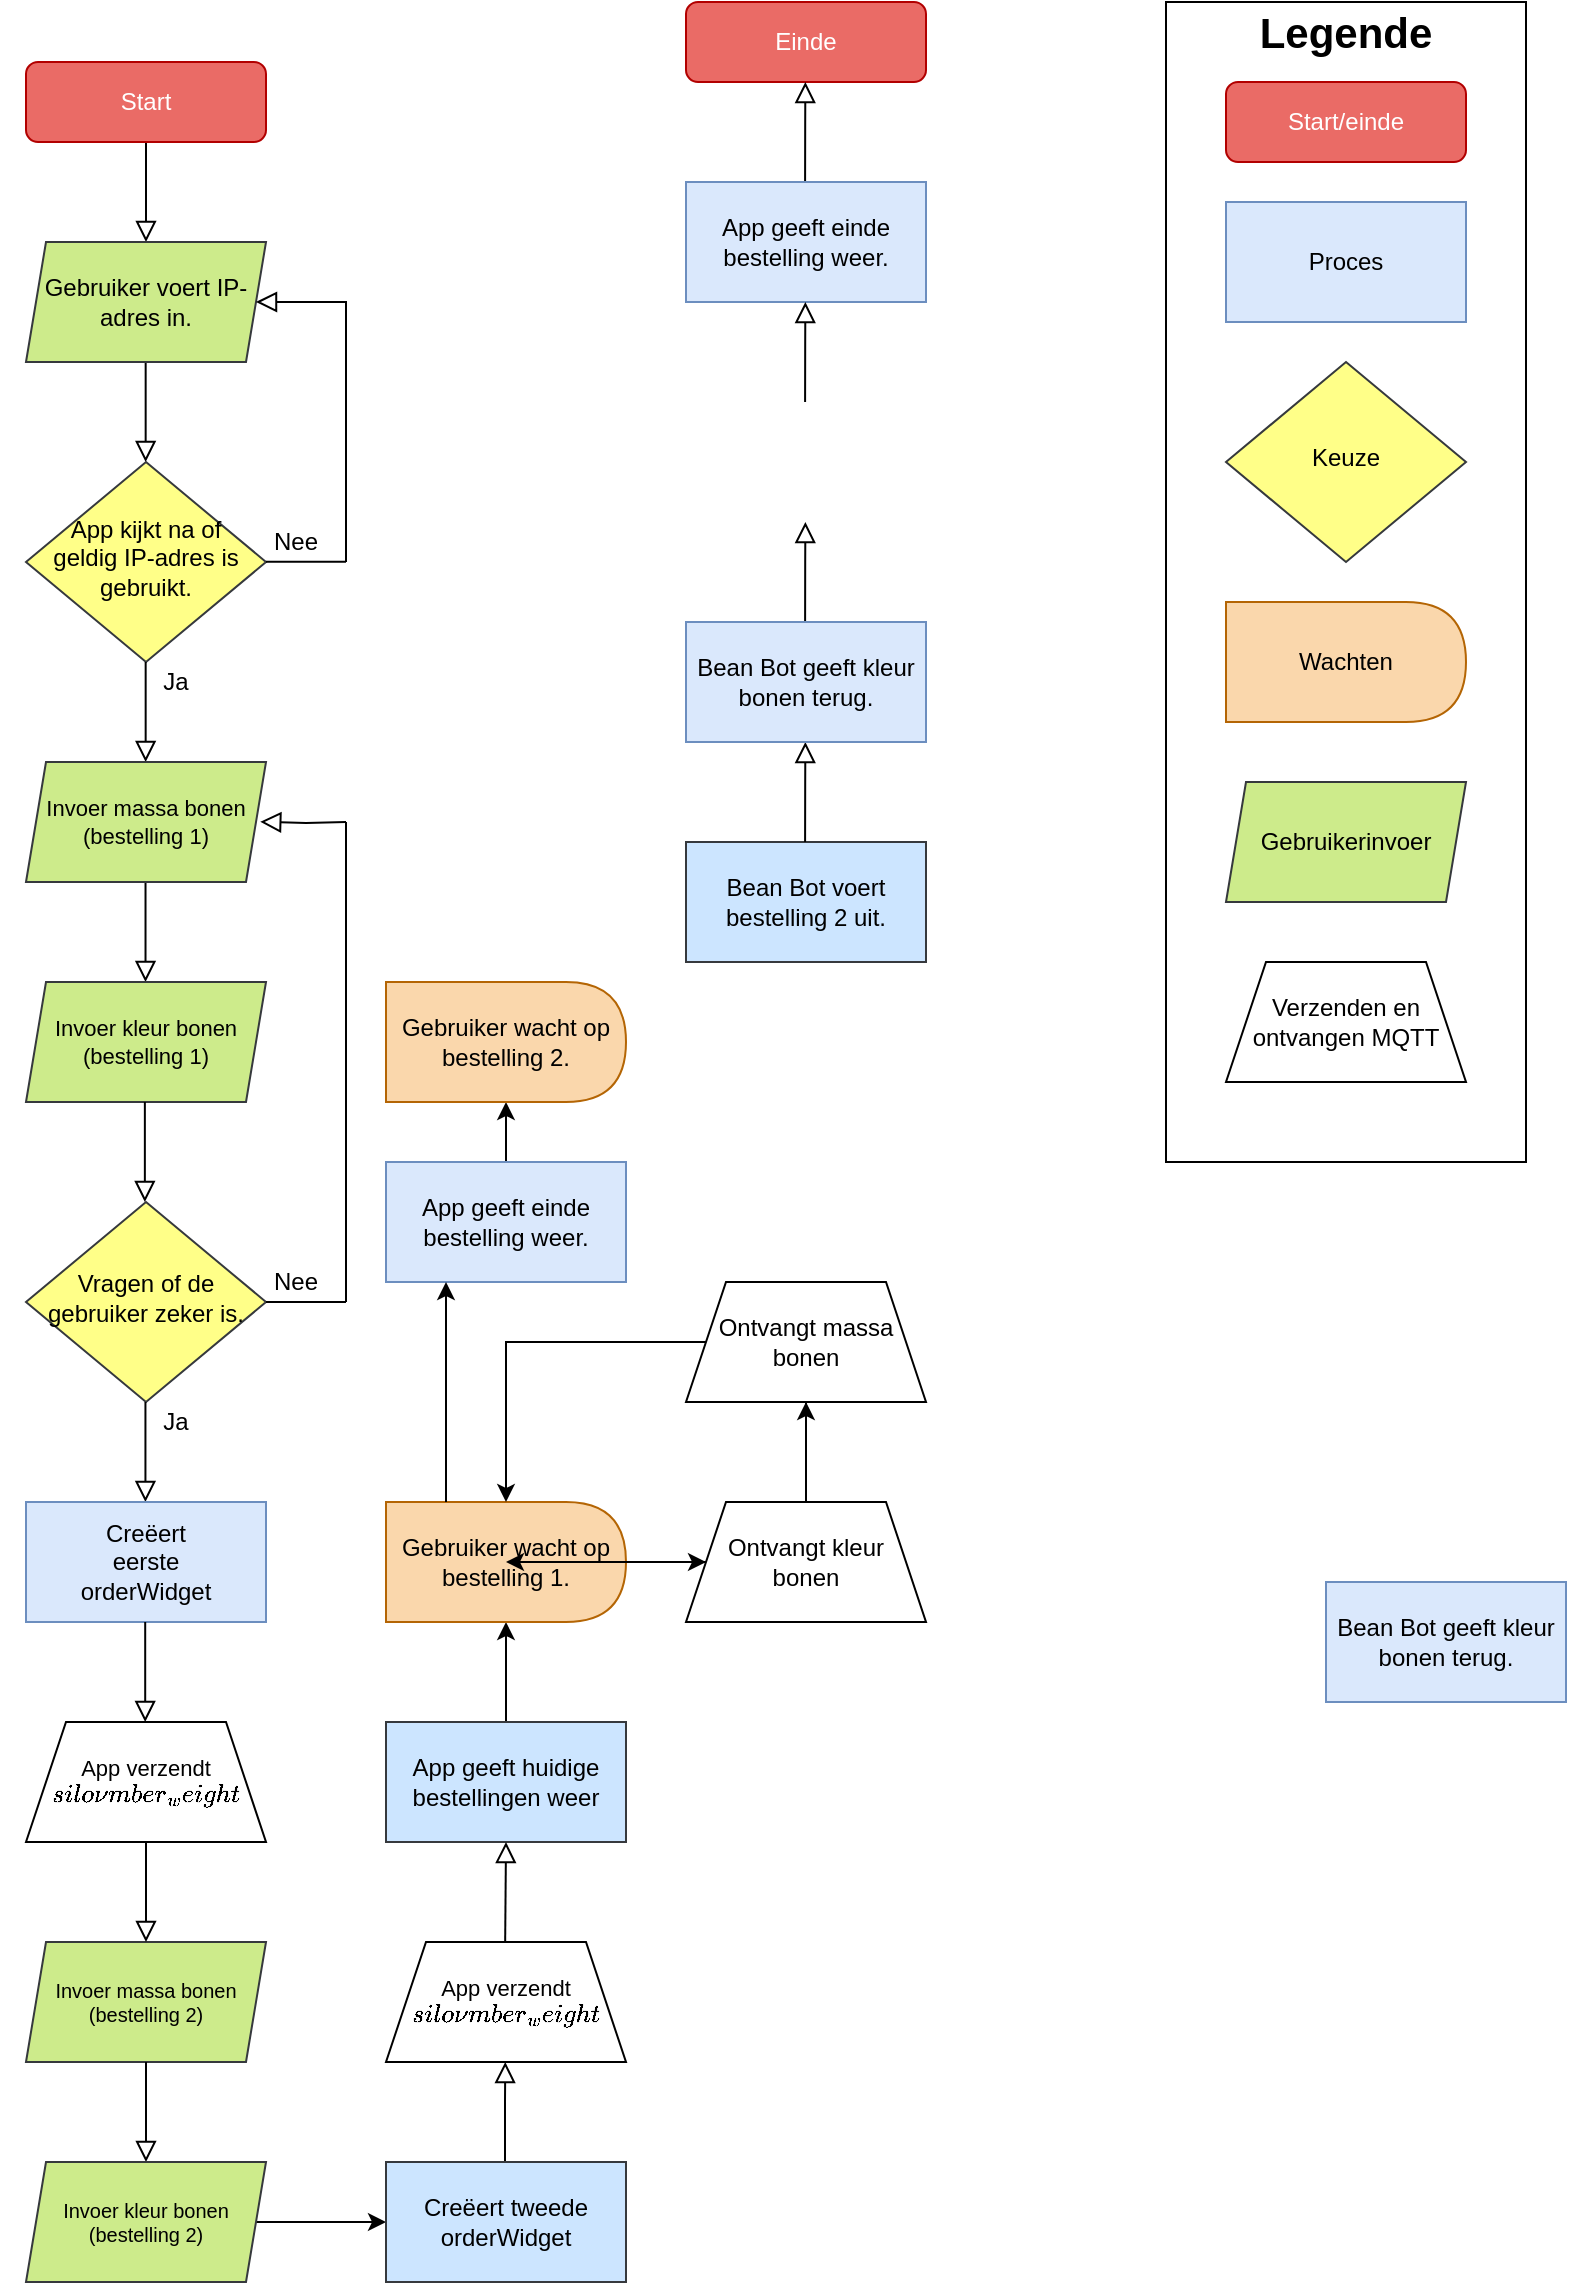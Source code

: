 <mxfile version="18.0.1" type="device"><diagram id="C5RBs43oDa-KdzZeNtuy" name="Page-1"><mxGraphModel dx="981" dy="606" grid="1" gridSize="10" guides="1" tooltips="1" connect="1" arrows="1" fold="1" page="1" pageScale="1" pageWidth="827" pageHeight="1169" math="0" shadow="0"><root><mxCell id="WIyWlLk6GJQsqaUBKTNV-0"/><mxCell id="WIyWlLk6GJQsqaUBKTNV-1" parent="WIyWlLk6GJQsqaUBKTNV-0"/><mxCell id="PTusbFiK8xN6PxlrpfG6-51" value="" style="rounded=0;whiteSpace=wrap;html=1;fontSize=12;fillColor=none;" parent="WIyWlLk6GJQsqaUBKTNV-1" vertex="1"><mxGeometry x="610" y="50" width="180" height="580" as="geometry"/></mxCell><mxCell id="WIyWlLk6GJQsqaUBKTNV-2" value="" style="rounded=0;html=1;jettySize=auto;orthogonalLoop=1;fontSize=11;endArrow=block;endFill=0;endSize=8;strokeWidth=1;shadow=0;labelBackgroundColor=none;edgeStyle=orthogonalEdgeStyle;" parent="WIyWlLk6GJQsqaUBKTNV-1" source="WIyWlLk6GJQsqaUBKTNV-3" edge="1"><mxGeometry relative="1" as="geometry"><mxPoint x="100" y="170" as="targetPoint"/></mxGeometry></mxCell><mxCell id="WIyWlLk6GJQsqaUBKTNV-3" value="&lt;div&gt;Start&lt;/div&gt;" style="rounded=1;whiteSpace=wrap;html=1;fontSize=12;glass=0;strokeWidth=1;shadow=0;fillColor=#EA6B66;strokeColor=#B20000;fontColor=#ffffff;" parent="WIyWlLk6GJQsqaUBKTNV-1" vertex="1"><mxGeometry x="40" y="80" width="120" height="40" as="geometry"/></mxCell><mxCell id="PTusbFiK8xN6PxlrpfG6-12" value="" style="rounded=0;html=1;jettySize=auto;orthogonalLoop=1;fontSize=11;endArrow=block;endFill=0;endSize=8;strokeWidth=1;shadow=0;labelBackgroundColor=none;edgeStyle=orthogonalEdgeStyle;" parent="WIyWlLk6GJQsqaUBKTNV-1" edge="1"><mxGeometry relative="1" as="geometry"><mxPoint x="99.83" y="230" as="sourcePoint"/><mxPoint x="99.83" y="280" as="targetPoint"/></mxGeometry></mxCell><mxCell id="PTusbFiK8xN6PxlrpfG6-14" value="" style="rounded=0;html=1;jettySize=auto;orthogonalLoop=1;fontSize=11;endArrow=block;endFill=0;endSize=8;strokeWidth=1;shadow=0;labelBackgroundColor=none;edgeStyle=orthogonalEdgeStyle;" parent="WIyWlLk6GJQsqaUBKTNV-1" edge="1"><mxGeometry relative="1" as="geometry"><mxPoint x="99.76" y="490.0" as="sourcePoint"/><mxPoint x="99.76" y="540.0" as="targetPoint"/></mxGeometry></mxCell><mxCell id="PTusbFiK8xN6PxlrpfG6-15" value="&lt;div&gt;Vragen of de gebruiker zeker is.&lt;/div&gt;" style="rhombus;whiteSpace=wrap;html=1;shadow=0;fontFamily=Helvetica;fontSize=12;align=center;strokeWidth=1;spacing=6;spacingTop=-4;fillColor=#ffff88;strokeColor=#36393d;" parent="WIyWlLk6GJQsqaUBKTNV-1" vertex="1"><mxGeometry x="40" y="650" width="120" height="100" as="geometry"/></mxCell><mxCell id="PTusbFiK8xN6PxlrpfG6-19" value="" style="endArrow=none;html=1;rounded=0;" parent="WIyWlLk6GJQsqaUBKTNV-1" edge="1"><mxGeometry width="50" height="50" relative="1" as="geometry"><mxPoint x="200" y="700" as="sourcePoint"/><mxPoint x="200" y="460" as="targetPoint"/></mxGeometry></mxCell><mxCell id="PTusbFiK8xN6PxlrpfG6-21" value="" style="endArrow=none;html=1;rounded=0;exitX=1;exitY=0.5;exitDx=0;exitDy=0;" parent="WIyWlLk6GJQsqaUBKTNV-1" source="PTusbFiK8xN6PxlrpfG6-15" edge="1"><mxGeometry width="50" height="50" relative="1" as="geometry"><mxPoint x="220" y="690" as="sourcePoint"/><mxPoint x="200" y="700" as="targetPoint"/></mxGeometry></mxCell><mxCell id="PTusbFiK8xN6PxlrpfG6-22" value="Nee" style="text;html=1;strokeColor=none;fillColor=none;align=center;verticalAlign=middle;whiteSpace=wrap;rounded=0;fontSize=12;" parent="WIyWlLk6GJQsqaUBKTNV-1" vertex="1"><mxGeometry x="160" y="680" width="30" height="20" as="geometry"/></mxCell><mxCell id="PTusbFiK8xN6PxlrpfG6-24" value="Ja" style="text;html=1;strokeColor=none;fillColor=none;align=center;verticalAlign=middle;whiteSpace=wrap;rounded=0;fontSize=12;" parent="WIyWlLk6GJQsqaUBKTNV-1" vertex="1"><mxGeometry x="100" y="750" width="30" height="20" as="geometry"/></mxCell><mxCell id="PTusbFiK8xN6PxlrpfG6-25" value="" style="rounded=0;html=1;jettySize=auto;orthogonalLoop=1;fontSize=11;endArrow=block;endFill=0;endSize=8;strokeWidth=1;shadow=0;labelBackgroundColor=none;edgeStyle=orthogonalEdgeStyle;" parent="WIyWlLk6GJQsqaUBKTNV-1" edge="1"><mxGeometry relative="1" as="geometry"><mxPoint x="99.72" y="750.0" as="sourcePoint"/><mxPoint x="99.72" y="800.0" as="targetPoint"/></mxGeometry></mxCell><mxCell id="2f5u6mLrYmOUPmgEwHp_-6" value="" style="edgeStyle=orthogonalEdgeStyle;rounded=0;orthogonalLoop=1;jettySize=auto;html=1;fontSize=12;" edge="1" parent="WIyWlLk6GJQsqaUBKTNV-1" source="PTusbFiK8xN6PxlrpfG6-26" target="PTusbFiK8xN6PxlrpfG6-39"><mxGeometry relative="1" as="geometry"/></mxCell><mxCell id="PTusbFiK8xN6PxlrpfG6-26" value="App geeft huidige bestellingen weer" style="rounded=0;whiteSpace=wrap;html=1;fillColor=#cce5ff;strokeColor=#36393d;" parent="WIyWlLk6GJQsqaUBKTNV-1" vertex="1"><mxGeometry x="220" y="910" width="120" height="60" as="geometry"/></mxCell><mxCell id="PTusbFiK8xN6PxlrpfG6-28" value="App kijkt na of geldig IP-adres is gebruikt." style="rhombus;whiteSpace=wrap;html=1;shadow=0;fontFamily=Helvetica;fontSize=12;align=center;strokeWidth=1;spacing=6;spacingTop=-4;fillColor=#ffff88;strokeColor=#36393d;" parent="WIyWlLk6GJQsqaUBKTNV-1" vertex="1"><mxGeometry x="40" y="280" width="120" height="100" as="geometry"/></mxCell><mxCell id="PTusbFiK8xN6PxlrpfG6-30" value="" style="endArrow=none;html=1;rounded=0;exitX=1;exitY=0.5;exitDx=0;exitDy=0;" parent="WIyWlLk6GJQsqaUBKTNV-1" edge="1"><mxGeometry width="50" height="50" relative="1" as="geometry"><mxPoint x="160" y="329.83" as="sourcePoint"/><mxPoint x="200" y="329.83" as="targetPoint"/></mxGeometry></mxCell><mxCell id="PTusbFiK8xN6PxlrpfG6-31" value="" style="endArrow=none;html=1;rounded=0;" parent="WIyWlLk6GJQsqaUBKTNV-1" edge="1"><mxGeometry width="50" height="50" relative="1" as="geometry"><mxPoint x="200" y="330" as="sourcePoint"/><mxPoint x="200" y="210" as="targetPoint"/></mxGeometry></mxCell><mxCell id="PTusbFiK8xN6PxlrpfG6-33" value="Nee" style="text;html=1;strokeColor=none;fillColor=none;align=center;verticalAlign=middle;whiteSpace=wrap;rounded=0;fontSize=12;" parent="WIyWlLk6GJQsqaUBKTNV-1" vertex="1"><mxGeometry x="160" y="310" width="30" height="20" as="geometry"/></mxCell><mxCell id="PTusbFiK8xN6PxlrpfG6-34" value="" style="rounded=0;html=1;jettySize=auto;orthogonalLoop=1;fontSize=11;endArrow=block;endFill=0;endSize=8;strokeWidth=1;shadow=0;labelBackgroundColor=none;edgeStyle=orthogonalEdgeStyle;" parent="WIyWlLk6GJQsqaUBKTNV-1" edge="1"><mxGeometry relative="1" as="geometry"><mxPoint x="99.83" y="380.0" as="sourcePoint"/><mxPoint x="99.83" y="430.0" as="targetPoint"/></mxGeometry></mxCell><mxCell id="PTusbFiK8xN6PxlrpfG6-35" value="Ja" style="text;html=1;strokeColor=none;fillColor=none;align=center;verticalAlign=middle;whiteSpace=wrap;rounded=0;fontSize=12;" parent="WIyWlLk6GJQsqaUBKTNV-1" vertex="1"><mxGeometry x="100" y="380" width="30" height="20" as="geometry"/></mxCell><mxCell id="2f5u6mLrYmOUPmgEwHp_-5" value="" style="edgeStyle=orthogonalEdgeStyle;rounded=0;orthogonalLoop=1;jettySize=auto;html=1;fontSize=12;" edge="1" parent="WIyWlLk6GJQsqaUBKTNV-1" source="PTusbFiK8xN6PxlrpfG6-39" target="2f5u6mLrYmOUPmgEwHp_-3"><mxGeometry relative="1" as="geometry"/></mxCell><mxCell id="PTusbFiK8xN6PxlrpfG6-39" value="Gebruiker wacht op bestelling 1." style="shape=delay;whiteSpace=wrap;html=1;fontSize=12;fillColor=#fad7ac;strokeColor=#b46504;" parent="WIyWlLk6GJQsqaUBKTNV-1" vertex="1"><mxGeometry x="220" y="800" width="120" height="60" as="geometry"/></mxCell><mxCell id="PTusbFiK8xN6PxlrpfG6-52" value="Start/einde" style="rounded=1;whiteSpace=wrap;html=1;fontSize=12;glass=0;strokeWidth=1;shadow=0;fillColor=#EA6B66;strokeColor=#B20000;fontColor=#ffffff;" parent="WIyWlLk6GJQsqaUBKTNV-1" vertex="1"><mxGeometry x="640" y="90" width="120" height="40" as="geometry"/></mxCell><mxCell id="PTusbFiK8xN6PxlrpfG6-53" value="&lt;div style=&quot;font-size: 21px;&quot;&gt;Legende&lt;/div&gt;" style="text;html=1;strokeColor=none;fillColor=none;align=center;verticalAlign=middle;whiteSpace=wrap;rounded=0;fontSize=21;fontStyle=1" parent="WIyWlLk6GJQsqaUBKTNV-1" vertex="1"><mxGeometry x="645" y="50" width="110" height="30" as="geometry"/></mxCell><mxCell id="PTusbFiK8xN6PxlrpfG6-54" value="&lt;div&gt;Proces&lt;/div&gt;" style="rounded=0;whiteSpace=wrap;html=1;fillColor=#dae8fc;strokeColor=#6c8ebf;" parent="WIyWlLk6GJQsqaUBKTNV-1" vertex="1"><mxGeometry x="640" y="150" width="120" height="60" as="geometry"/></mxCell><mxCell id="PTusbFiK8xN6PxlrpfG6-55" value="Keuze" style="rhombus;whiteSpace=wrap;html=1;shadow=0;fontFamily=Helvetica;fontSize=12;align=center;strokeWidth=1;spacing=6;spacingTop=-4;fillColor=#ffff88;strokeColor=#36393d;" parent="WIyWlLk6GJQsqaUBKTNV-1" vertex="1"><mxGeometry x="640" y="230" width="120" height="100" as="geometry"/></mxCell><mxCell id="PTusbFiK8xN6PxlrpfG6-56" value="Wachten" style="shape=delay;whiteSpace=wrap;html=1;fontSize=12;fillColor=#fad7ac;strokeColor=#b46504;" parent="WIyWlLk6GJQsqaUBKTNV-1" vertex="1"><mxGeometry x="640" y="350" width="120" height="60" as="geometry"/></mxCell><mxCell id="PTusbFiK8xN6PxlrpfG6-58" value="Einde" style="rounded=1;whiteSpace=wrap;html=1;fontSize=12;glass=0;strokeWidth=1;shadow=0;fillColor=#EA6B66;strokeColor=#B20000;fontColor=#ffffff;" parent="WIyWlLk6GJQsqaUBKTNV-1" vertex="1"><mxGeometry x="370" y="50" width="120" height="40" as="geometry"/></mxCell><mxCell id="PTusbFiK8xN6PxlrpfG6-60" value="Gebruiker voert IP-adres in." style="shape=parallelogram;perimeter=parallelogramPerimeter;whiteSpace=wrap;html=1;fixedSize=1;fontSize=12;fillColor=#cdeb8b;size=10;strokeColor=#36393d;" parent="WIyWlLk6GJQsqaUBKTNV-1" vertex="1"><mxGeometry x="40" y="170" width="120" height="60" as="geometry"/></mxCell><mxCell id="PTusbFiK8xN6PxlrpfG6-61" value="" style="rounded=0;html=1;jettySize=auto;orthogonalLoop=1;fontSize=11;endArrow=block;endFill=0;endSize=8;strokeWidth=1;shadow=0;labelBackgroundColor=none;edgeStyle=orthogonalEdgeStyle;entryX=1;entryY=0.5;entryDx=0;entryDy=0;" parent="WIyWlLk6GJQsqaUBKTNV-1" target="PTusbFiK8xN6PxlrpfG6-60" edge="1"><mxGeometry relative="1" as="geometry"><mxPoint x="200" y="210" as="sourcePoint"/><mxPoint x="174.83" y="230" as="targetPoint"/><Array as="points"><mxPoint x="200" y="200"/></Array></mxGeometry></mxCell><mxCell id="PTusbFiK8xN6PxlrpfG6-62" value="Gebruikerinvoer" style="shape=parallelogram;perimeter=parallelogramPerimeter;whiteSpace=wrap;html=1;fixedSize=1;fontSize=12;fillColor=#cdeb8b;size=10;strokeColor=#36393d;" parent="WIyWlLk6GJQsqaUBKTNV-1" vertex="1"><mxGeometry x="640" y="440" width="120" height="60" as="geometry"/></mxCell><mxCell id="PTusbFiK8xN6PxlrpfG6-63" value="Invoer massa bonen (bestelling 1)" style="shape=parallelogram;perimeter=parallelogramPerimeter;whiteSpace=wrap;html=1;fixedSize=1;fontSize=11;fillColor=#cdeb8b;size=10;strokeColor=#36393d;" parent="WIyWlLk6GJQsqaUBKTNV-1" vertex="1"><mxGeometry x="40" y="430" width="120" height="60" as="geometry"/></mxCell><mxCell id="PTusbFiK8xN6PxlrpfG6-64" value="" style="rounded=0;html=1;jettySize=auto;orthogonalLoop=1;fontSize=11;endArrow=block;endFill=0;endSize=8;strokeWidth=1;shadow=0;labelBackgroundColor=none;edgeStyle=orthogonalEdgeStyle;entryX=0.976;entryY=0.498;entryDx=0;entryDy=0;entryPerimeter=0;" parent="WIyWlLk6GJQsqaUBKTNV-1" target="PTusbFiK8xN6PxlrpfG6-63" edge="1"><mxGeometry relative="1" as="geometry"><mxPoint x="200" y="460" as="sourcePoint"/><mxPoint x="174.86" y="470" as="targetPoint"/></mxGeometry></mxCell><mxCell id="PTusbFiK8xN6PxlrpfG6-65" value="&lt;div style=&quot;font-size: 11px;&quot;&gt;Invoer kleur bonen (bestelling 1)&lt;br style=&quot;font-size: 11px;&quot;&gt;&lt;/div&gt;" style="shape=parallelogram;perimeter=parallelogramPerimeter;whiteSpace=wrap;html=1;fixedSize=1;fontSize=11;fillColor=#cdeb8b;size=10;strokeColor=#36393d;" parent="WIyWlLk6GJQsqaUBKTNV-1" vertex="1"><mxGeometry x="40" y="540" width="120" height="60" as="geometry"/></mxCell><mxCell id="PTusbFiK8xN6PxlrpfG6-66" value="" style="rounded=0;html=1;jettySize=auto;orthogonalLoop=1;fontSize=11;endArrow=block;endFill=0;endSize=8;strokeWidth=1;shadow=0;labelBackgroundColor=none;edgeStyle=orthogonalEdgeStyle;" parent="WIyWlLk6GJQsqaUBKTNV-1" edge="1"><mxGeometry relative="1" as="geometry"><mxPoint x="99.43" y="600.0" as="sourcePoint"/><mxPoint x="99.43" y="650.0" as="targetPoint"/></mxGeometry></mxCell><mxCell id="Cv3Y5a6DwEyq6Bcdhu72-0" value="&amp;nbsp;" style="text;whiteSpace=wrap;html=1;" parent="WIyWlLk6GJQsqaUBKTNV-1" vertex="1"><mxGeometry x="520" y="400" width="30" height="30" as="geometry"/></mxCell><mxCell id="2f5u6mLrYmOUPmgEwHp_-13" value="" style="edgeStyle=orthogonalEdgeStyle;rounded=0;orthogonalLoop=1;jettySize=auto;html=1;fontSize=12;" edge="1" parent="WIyWlLk6GJQsqaUBKTNV-1" source="Cv3Y5a6DwEyq6Bcdhu72-1" target="un_rK41mLMeB7o7jjkcu-9"><mxGeometry relative="1" as="geometry"/></mxCell><mxCell id="Cv3Y5a6DwEyq6Bcdhu72-1" value="App geeft einde bestelling weer." style="rounded=0;whiteSpace=wrap;html=1;fillColor=#dae8fc;strokeColor=#6c8ebf;" parent="WIyWlLk6GJQsqaUBKTNV-1" vertex="1"><mxGeometry x="220" y="630" width="120" height="60" as="geometry"/></mxCell><mxCell id="Cv3Y5a6DwEyq6Bcdhu72-5" value="" style="rounded=0;html=1;jettySize=auto;orthogonalLoop=1;fontSize=11;endArrow=block;endFill=0;endSize=8;strokeWidth=1;shadow=0;labelBackgroundColor=none;edgeStyle=orthogonalEdgeStyle;" parent="WIyWlLk6GJQsqaUBKTNV-1" edge="1"><mxGeometry relative="1" as="geometry"><mxPoint x="279.5" y="1130" as="sourcePoint"/><mxPoint x="279.63" y="1080" as="targetPoint"/><Array as="points"><mxPoint x="279.63" y="1100"/><mxPoint x="279.63" y="1100"/></Array></mxGeometry></mxCell><mxCell id="Cv3Y5a6DwEyq6Bcdhu72-12" value="" style="rounded=0;html=1;jettySize=auto;orthogonalLoop=1;fontSize=11;endArrow=block;endFill=0;endSize=8;strokeWidth=1;shadow=0;labelBackgroundColor=none;edgeStyle=orthogonalEdgeStyle;" parent="WIyWlLk6GJQsqaUBKTNV-1" edge="1"><mxGeometry relative="1" as="geometry"><mxPoint x="429.55" y="140" as="sourcePoint"/><mxPoint x="429.68" y="90" as="targetPoint"/><Array as="points"><mxPoint x="429.68" y="110"/><mxPoint x="429.68" y="110"/></Array></mxGeometry></mxCell><mxCell id="un_rK41mLMeB7o7jjkcu-0" value="&lt;blockquote&gt;&lt;div&gt;Creëert eerste &lt;br&gt;&lt;/div&gt;&lt;div&gt;orderWidget&lt;/div&gt;&lt;/blockquote&gt;" style="rounded=0;whiteSpace=wrap;html=1;fillColor=#dae8fc;strokeColor=#6c8ebf;" parent="WIyWlLk6GJQsqaUBKTNV-1" vertex="1"><mxGeometry x="40" y="800" width="120" height="60" as="geometry"/></mxCell><mxCell id="MpORT3PAfFPncYW9eK5u-0" value="&lt;div&gt;Invoer massa bonen (bestelling 2)&lt;/div&gt;" style="shape=parallelogram;perimeter=parallelogramPerimeter;whiteSpace=wrap;html=1;fixedSize=1;fontSize=10;fillColor=#cdeb8b;size=10;strokeColor=#36393d;" parent="WIyWlLk6GJQsqaUBKTNV-1" vertex="1"><mxGeometry x="40" y="1020" width="120" height="60" as="geometry"/></mxCell><mxCell id="un_rK41mLMeB7o7jjkcu-4" value="" style="rounded=0;html=1;jettySize=auto;orthogonalLoop=1;fontSize=11;endArrow=block;endFill=0;endSize=8;strokeWidth=1;shadow=0;labelBackgroundColor=none;edgeStyle=orthogonalEdgeStyle;" parent="WIyWlLk6GJQsqaUBKTNV-1" edge="1"><mxGeometry relative="1" as="geometry"><mxPoint x="99.6" y="860" as="sourcePoint"/><mxPoint x="99.6" y="910" as="targetPoint"/></mxGeometry></mxCell><mxCell id="un_rK41mLMeB7o7jjkcu-5" value="" style="rounded=0;html=1;jettySize=auto;orthogonalLoop=1;fontSize=11;endArrow=block;endFill=0;endSize=8;strokeWidth=1;shadow=0;labelBackgroundColor=none;edgeStyle=orthogonalEdgeStyle;" parent="WIyWlLk6GJQsqaUBKTNV-1" edge="1"><mxGeometry relative="1" as="geometry"><mxPoint x="100.0" y="1080" as="sourcePoint"/><mxPoint x="100.0" y="1130" as="targetPoint"/></mxGeometry></mxCell><mxCell id="n_WBPQyoAKmgpqoRpzdl-1" value="" style="edgeStyle=orthogonalEdgeStyle;rounded=0;orthogonalLoop=1;jettySize=auto;html=1;" parent="WIyWlLk6GJQsqaUBKTNV-1" source="un_rK41mLMeB7o7jjkcu-6" target="n_WBPQyoAKmgpqoRpzdl-0" edge="1"><mxGeometry relative="1" as="geometry"/></mxCell><mxCell id="un_rK41mLMeB7o7jjkcu-6" value="&lt;div&gt;Invoer kleur bonen (bestelling 2)&lt;/div&gt;" style="shape=parallelogram;perimeter=parallelogramPerimeter;whiteSpace=wrap;html=1;fixedSize=1;fontSize=10;fillColor=#cdeb8b;size=10;strokeColor=#36393d;" parent="WIyWlLk6GJQsqaUBKTNV-1" vertex="1"><mxGeometry x="40" y="1130" width="120" height="60" as="geometry"/></mxCell><mxCell id="un_rK41mLMeB7o7jjkcu-9" value="Gebruiker wacht op bestelling 2." style="shape=delay;whiteSpace=wrap;html=1;fontSize=12;fillColor=#fad7ac;strokeColor=#b46504;" parent="WIyWlLk6GJQsqaUBKTNV-1" vertex="1"><mxGeometry x="220" y="540" width="120" height="60" as="geometry"/></mxCell><mxCell id="un_rK41mLMeB7o7jjkcu-11" value="" style="rounded=0;html=1;jettySize=auto;orthogonalLoop=1;fontSize=11;endArrow=block;endFill=0;endSize=8;strokeWidth=1;shadow=0;labelBackgroundColor=none;edgeStyle=orthogonalEdgeStyle;" parent="WIyWlLk6GJQsqaUBKTNV-1" edge="1"><mxGeometry relative="1" as="geometry"><mxPoint x="429.56" y="360" as="sourcePoint"/><mxPoint x="429.69" y="310" as="targetPoint"/><Array as="points"><mxPoint x="429.69" y="330"/><mxPoint x="429.69" y="330"/></Array></mxGeometry></mxCell><mxCell id="un_rK41mLMeB7o7jjkcu-12" value="App geeft einde bestelling weer." style="rounded=0;whiteSpace=wrap;html=1;fillColor=#dae8fc;strokeColor=#6c8ebf;" parent="WIyWlLk6GJQsqaUBKTNV-1" vertex="1"><mxGeometry x="370" y="140" width="120" height="60" as="geometry"/></mxCell><mxCell id="un_rK41mLMeB7o7jjkcu-13" value="Bean Bot geeft kleur bonen terug." style="rounded=0;whiteSpace=wrap;html=1;fillColor=#dae8fc;strokeColor=#6c8ebf;" parent="WIyWlLk6GJQsqaUBKTNV-1" vertex="1"><mxGeometry x="690" y="840" width="120" height="60" as="geometry"/></mxCell><mxCell id="un_rK41mLMeB7o7jjkcu-14" value="" style="rounded=0;html=1;jettySize=auto;orthogonalLoop=1;fontSize=11;endArrow=block;endFill=0;endSize=8;strokeWidth=1;shadow=0;labelBackgroundColor=none;edgeStyle=orthogonalEdgeStyle;entryX=0.5;entryY=1;entryDx=0;entryDy=0;" parent="WIyWlLk6GJQsqaUBKTNV-1" edge="1" target="PTusbFiK8xN6PxlrpfG6-26"><mxGeometry relative="1" as="geometry"><mxPoint x="279.5" y="1030" as="sourcePoint"/><mxPoint x="279.63" y="980" as="targetPoint"/><Array as="points"/></mxGeometry></mxCell><mxCell id="un_rK41mLMeB7o7jjkcu-15" value="&lt;div&gt;Bean Bot voert bestelling 2 uit.&lt;/div&gt;" style="rounded=0;whiteSpace=wrap;html=1;fillColor=#cce5ff;strokeColor=#36393d;" parent="WIyWlLk6GJQsqaUBKTNV-1" vertex="1"><mxGeometry x="370" y="470" width="120" height="60" as="geometry"/></mxCell><mxCell id="un_rK41mLMeB7o7jjkcu-16" value="" style="rounded=0;html=1;jettySize=auto;orthogonalLoop=1;fontSize=11;endArrow=block;endFill=0;endSize=8;strokeWidth=1;shadow=0;labelBackgroundColor=none;edgeStyle=orthogonalEdgeStyle;" parent="WIyWlLk6GJQsqaUBKTNV-1" edge="1"><mxGeometry relative="1" as="geometry"><mxPoint x="429.55" y="470" as="sourcePoint"/><mxPoint x="429.68" y="420" as="targetPoint"/><Array as="points"><mxPoint x="429.68" y="440"/><mxPoint x="429.68" y="440"/></Array></mxGeometry></mxCell><mxCell id="un_rK41mLMeB7o7jjkcu-18" value="" style="rounded=0;html=1;jettySize=auto;orthogonalLoop=1;fontSize=11;endArrow=block;endFill=0;endSize=8;strokeWidth=1;shadow=0;labelBackgroundColor=none;edgeStyle=orthogonalEdgeStyle;" parent="WIyWlLk6GJQsqaUBKTNV-1" edge="1"><mxGeometry relative="1" as="geometry"><mxPoint x="429.55" y="250" as="sourcePoint"/><mxPoint x="429.68" y="200" as="targetPoint"/><Array as="points"><mxPoint x="429.68" y="220"/><mxPoint x="429.68" y="220"/></Array></mxGeometry></mxCell><mxCell id="un_rK41mLMeB7o7jjkcu-19" value="Bean Bot geeft kleur bonen terug." style="rounded=0;whiteSpace=wrap;html=1;fillColor=#dae8fc;strokeColor=#6c8ebf;" parent="WIyWlLk6GJQsqaUBKTNV-1" vertex="1"><mxGeometry x="370" y="360" width="120" height="60" as="geometry"/></mxCell><mxCell id="n_WBPQyoAKmgpqoRpzdl-0" value="&lt;div&gt;Creëert tweede orderWidget&lt;/div&gt;" style="rounded=0;whiteSpace=wrap;html=1;fillColor=#cce5ff;strokeColor=#36393d;" parent="WIyWlLk6GJQsqaUBKTNV-1" vertex="1"><mxGeometry x="220" y="1130" width="120" height="60" as="geometry"/></mxCell><mxCell id="iQKQJf-sv5zjnaQBTVBI-0" value="Verzenden en ontvangen MQTT" style="shape=trapezoid;perimeter=trapezoidPerimeter;whiteSpace=wrap;html=1;fixedSize=1;" parent="WIyWlLk6GJQsqaUBKTNV-1" vertex="1"><mxGeometry x="640" y="530" width="120" height="60" as="geometry"/></mxCell><mxCell id="iQKQJf-sv5zjnaQBTVBI-1" value="App verzendt `silonumber_weight`" style="shape=trapezoid;perimeter=trapezoidPerimeter;whiteSpace=wrap;html=1;fixedSize=1;fontSize=11;" parent="WIyWlLk6GJQsqaUBKTNV-1" vertex="1"><mxGeometry x="40" y="910" width="120" height="60" as="geometry"/></mxCell><mxCell id="iQKQJf-sv5zjnaQBTVBI-3" value="" style="rounded=0;html=1;jettySize=auto;orthogonalLoop=1;fontSize=11;endArrow=block;endFill=0;endSize=8;strokeWidth=1;shadow=0;labelBackgroundColor=none;edgeStyle=orthogonalEdgeStyle;" parent="WIyWlLk6GJQsqaUBKTNV-1" edge="1"><mxGeometry relative="1" as="geometry"><mxPoint x="100.0" y="970" as="sourcePoint"/><mxPoint x="100.0" y="1020" as="targetPoint"/></mxGeometry></mxCell><mxCell id="2f5u6mLrYmOUPmgEwHp_-1" value="App verzendt `silonumber_weight`" style="shape=trapezoid;perimeter=trapezoidPerimeter;whiteSpace=wrap;html=1;fixedSize=1;fontSize=11;" vertex="1" parent="WIyWlLk6GJQsqaUBKTNV-1"><mxGeometry x="220" y="1020" width="120" height="60" as="geometry"/></mxCell><mxCell id="2f5u6mLrYmOUPmgEwHp_-8" value="" style="edgeStyle=orthogonalEdgeStyle;rounded=0;orthogonalLoop=1;jettySize=auto;html=1;fontSize=12;" edge="1" parent="WIyWlLk6GJQsqaUBKTNV-1" source="2f5u6mLrYmOUPmgEwHp_-3" target="2f5u6mLrYmOUPmgEwHp_-7"><mxGeometry relative="1" as="geometry"/></mxCell><mxCell id="2f5u6mLrYmOUPmgEwHp_-15" value="" style="edgeStyle=orthogonalEdgeStyle;rounded=0;orthogonalLoop=1;jettySize=auto;html=1;fontSize=12;" edge="1" parent="WIyWlLk6GJQsqaUBKTNV-1" source="2f5u6mLrYmOUPmgEwHp_-3"><mxGeometry relative="1" as="geometry"><mxPoint x="430" y="720" as="targetPoint"/></mxGeometry></mxCell><mxCell id="2f5u6mLrYmOUPmgEwHp_-17" value="" style="edgeStyle=orthogonalEdgeStyle;rounded=0;orthogonalLoop=1;jettySize=auto;html=1;fontSize=12;" edge="1" parent="WIyWlLk6GJQsqaUBKTNV-1" source="2f5u6mLrYmOUPmgEwHp_-3"><mxGeometry relative="1" as="geometry"><mxPoint x="430" y="720" as="targetPoint"/></mxGeometry></mxCell><mxCell id="2f5u6mLrYmOUPmgEwHp_-19" value="" style="edgeStyle=orthogonalEdgeStyle;rounded=0;orthogonalLoop=1;jettySize=auto;html=1;fontSize=12;" edge="1" parent="WIyWlLk6GJQsqaUBKTNV-1" source="2f5u6mLrYmOUPmgEwHp_-3"><mxGeometry relative="1" as="geometry"><mxPoint x="280" y="830" as="targetPoint"/></mxGeometry></mxCell><mxCell id="2f5u6mLrYmOUPmgEwHp_-3" value="Ontvangt kleur &lt;br&gt;bonen" style="shape=trapezoid;perimeter=trapezoidPerimeter;whiteSpace=wrap;html=1;fixedSize=1;" vertex="1" parent="WIyWlLk6GJQsqaUBKTNV-1"><mxGeometry x="370" y="800" width="120" height="60" as="geometry"/></mxCell><mxCell id="2f5u6mLrYmOUPmgEwHp_-7" value="Ontvangt massa bonen" style="shape=trapezoid;perimeter=trapezoidPerimeter;whiteSpace=wrap;html=1;fixedSize=1;" vertex="1" parent="WIyWlLk6GJQsqaUBKTNV-1"><mxGeometry x="370" y="690" width="120" height="60" as="geometry"/></mxCell><mxCell id="2f5u6mLrYmOUPmgEwHp_-10" value="" style="endArrow=classic;html=1;rounded=0;fontSize=12;entryX=0.5;entryY=0;entryDx=0;entryDy=0;exitX=0;exitY=0.5;exitDx=0;exitDy=0;" edge="1" parent="WIyWlLk6GJQsqaUBKTNV-1" source="2f5u6mLrYmOUPmgEwHp_-7" target="PTusbFiK8xN6PxlrpfG6-39"><mxGeometry width="50" height="50" relative="1" as="geometry"><mxPoint x="400" y="690" as="sourcePoint"/><mxPoint x="450" y="640" as="targetPoint"/><Array as="points"><mxPoint x="280" y="720"/></Array></mxGeometry></mxCell><mxCell id="2f5u6mLrYmOUPmgEwHp_-11" value="" style="endArrow=classic;html=1;rounded=0;fontSize=12;exitX=0.25;exitY=0;exitDx=0;exitDy=0;entryX=0.25;entryY=1;entryDx=0;entryDy=0;" edge="1" parent="WIyWlLk6GJQsqaUBKTNV-1" source="PTusbFiK8xN6PxlrpfG6-39" target="Cv3Y5a6DwEyq6Bcdhu72-1"><mxGeometry width="50" height="50" relative="1" as="geometry"><mxPoint x="370" y="780" as="sourcePoint"/><mxPoint x="250" y="700" as="targetPoint"/></mxGeometry></mxCell></root></mxGraphModel></diagram></mxfile>